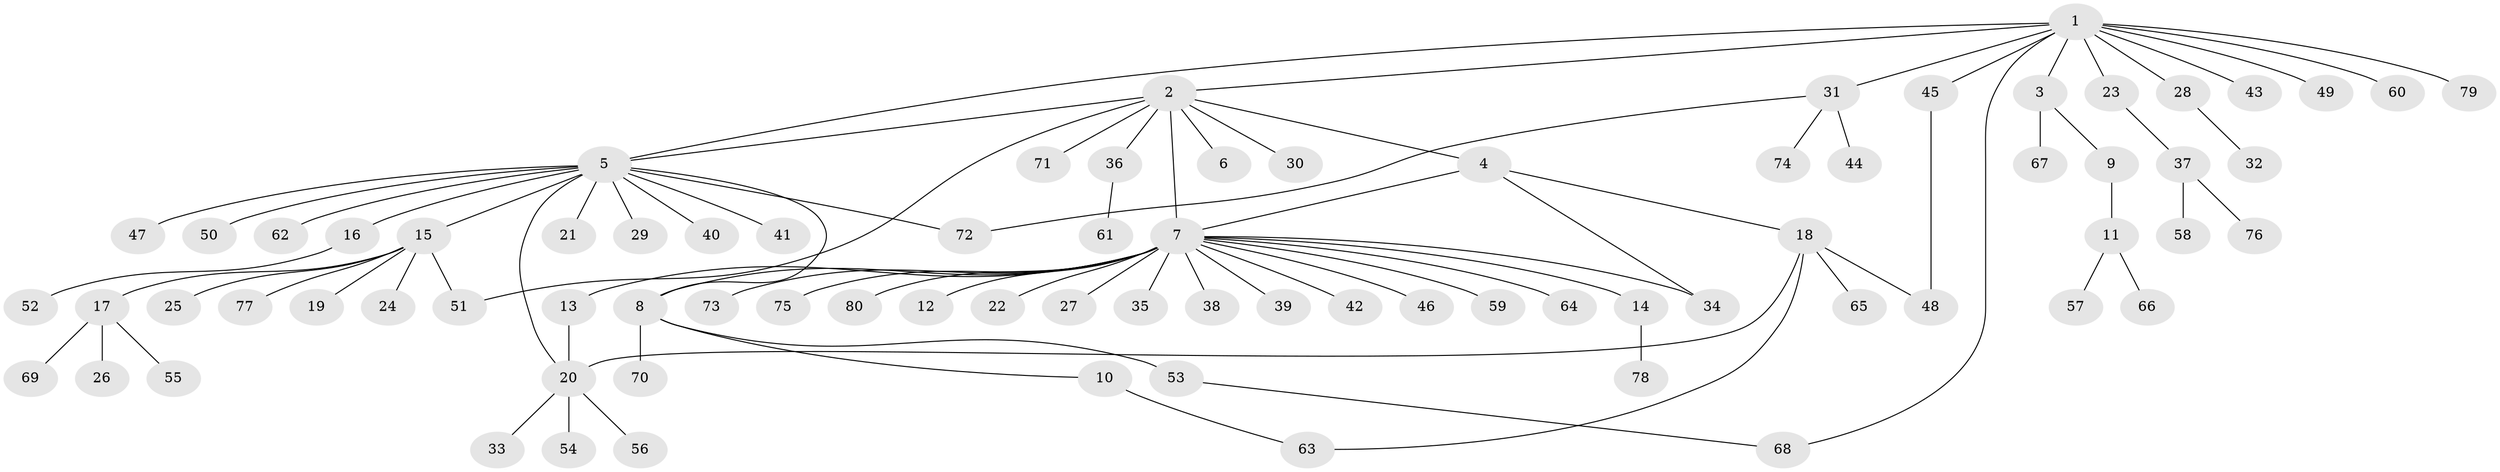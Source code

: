 // coarse degree distribution, {12: 0.03125, 6: 0.03125, 3: 0.09375, 15: 0.03125, 1: 0.59375, 5: 0.03125, 4: 0.0625, 2: 0.125}
// Generated by graph-tools (version 1.1) at 2025/18/03/04/25 18:18:15]
// undirected, 80 vertices, 90 edges
graph export_dot {
graph [start="1"]
  node [color=gray90,style=filled];
  1;
  2;
  3;
  4;
  5;
  6;
  7;
  8;
  9;
  10;
  11;
  12;
  13;
  14;
  15;
  16;
  17;
  18;
  19;
  20;
  21;
  22;
  23;
  24;
  25;
  26;
  27;
  28;
  29;
  30;
  31;
  32;
  33;
  34;
  35;
  36;
  37;
  38;
  39;
  40;
  41;
  42;
  43;
  44;
  45;
  46;
  47;
  48;
  49;
  50;
  51;
  52;
  53;
  54;
  55;
  56;
  57;
  58;
  59;
  60;
  61;
  62;
  63;
  64;
  65;
  66;
  67;
  68;
  69;
  70;
  71;
  72;
  73;
  74;
  75;
  76;
  77;
  78;
  79;
  80;
  1 -- 2;
  1 -- 3;
  1 -- 5;
  1 -- 23;
  1 -- 28;
  1 -- 31;
  1 -- 43;
  1 -- 45;
  1 -- 49;
  1 -- 60;
  1 -- 68;
  1 -- 79;
  2 -- 4;
  2 -- 5;
  2 -- 6;
  2 -- 7;
  2 -- 30;
  2 -- 36;
  2 -- 51;
  2 -- 71;
  3 -- 9;
  3 -- 67;
  4 -- 7;
  4 -- 18;
  4 -- 34;
  5 -- 8;
  5 -- 15;
  5 -- 16;
  5 -- 20;
  5 -- 21;
  5 -- 29;
  5 -- 40;
  5 -- 41;
  5 -- 47;
  5 -- 50;
  5 -- 62;
  5 -- 72;
  7 -- 8;
  7 -- 12;
  7 -- 13;
  7 -- 14;
  7 -- 22;
  7 -- 27;
  7 -- 34;
  7 -- 35;
  7 -- 38;
  7 -- 39;
  7 -- 42;
  7 -- 46;
  7 -- 59;
  7 -- 64;
  7 -- 73;
  7 -- 75;
  7 -- 80;
  8 -- 10;
  8 -- 53;
  8 -- 70;
  9 -- 11;
  10 -- 63;
  11 -- 57;
  11 -- 66;
  13 -- 20;
  14 -- 78;
  15 -- 17;
  15 -- 19;
  15 -- 24;
  15 -- 25;
  15 -- 51;
  15 -- 77;
  16 -- 52;
  17 -- 26;
  17 -- 55;
  17 -- 69;
  18 -- 20;
  18 -- 48;
  18 -- 63;
  18 -- 65;
  20 -- 33;
  20 -- 54;
  20 -- 56;
  23 -- 37;
  28 -- 32;
  31 -- 44;
  31 -- 72;
  31 -- 74;
  36 -- 61;
  37 -- 58;
  37 -- 76;
  45 -- 48;
  53 -- 68;
}
